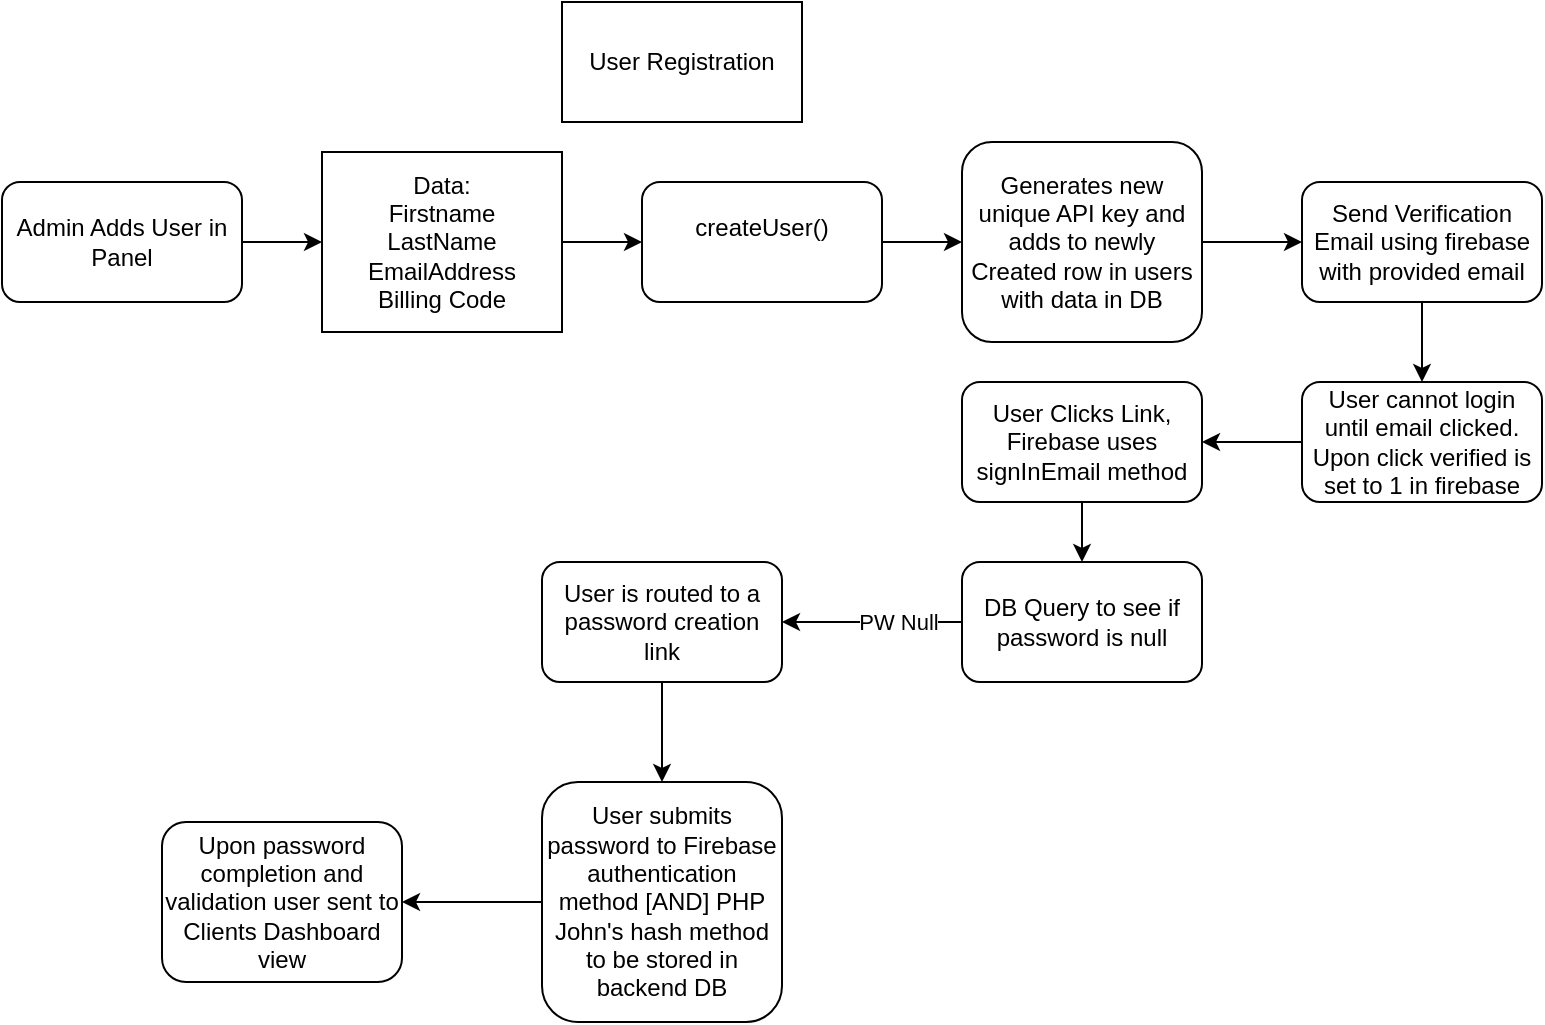 <mxfile version="15.1.4" type="github">
  <diagram id="C5RBs43oDa-KdzZeNtuy" name="Page-1">
    <mxGraphModel dx="1163" dy="548" grid="1" gridSize="10" guides="1" tooltips="1" connect="1" arrows="1" fold="1" page="1" pageScale="1" pageWidth="827" pageHeight="1169" math="0" shadow="0">
      <root>
        <mxCell id="WIyWlLk6GJQsqaUBKTNV-0" />
        <mxCell id="WIyWlLk6GJQsqaUBKTNV-1" parent="WIyWlLk6GJQsqaUBKTNV-0" />
        <mxCell id="b6L-lH3KIi2RuOBNaned-25" value="" style="edgeStyle=orthogonalEdgeStyle;rounded=0;orthogonalLoop=1;jettySize=auto;html=1;" edge="1" parent="WIyWlLk6GJQsqaUBKTNV-1" source="b6L-lH3KIi2RuOBNaned-0" target="b6L-lH3KIi2RuOBNaned-5">
          <mxGeometry relative="1" as="geometry" />
        </mxCell>
        <mxCell id="b6L-lH3KIi2RuOBNaned-0" value="Admin Adds User in Panel" style="rounded=1;whiteSpace=wrap;html=1;" vertex="1" parent="WIyWlLk6GJQsqaUBKTNV-1">
          <mxGeometry x="40" y="90" width="120" height="60" as="geometry" />
        </mxCell>
        <mxCell id="b6L-lH3KIi2RuOBNaned-2" value="User Registration" style="rounded=0;whiteSpace=wrap;html=1;" vertex="1" parent="WIyWlLk6GJQsqaUBKTNV-1">
          <mxGeometry x="320" width="120" height="60" as="geometry" />
        </mxCell>
        <mxCell id="b6L-lH3KIi2RuOBNaned-24" value="" style="edgeStyle=orthogonalEdgeStyle;rounded=0;orthogonalLoop=1;jettySize=auto;html=1;" edge="1" parent="WIyWlLk6GJQsqaUBKTNV-1" source="b6L-lH3KIi2RuOBNaned-5" target="b6L-lH3KIi2RuOBNaned-6">
          <mxGeometry relative="1" as="geometry" />
        </mxCell>
        <mxCell id="b6L-lH3KIi2RuOBNaned-5" value="&lt;div&gt;Data:&lt;/div&gt;&lt;div&gt;Firstname&lt;/div&gt;&lt;div&gt;LastName&lt;/div&gt;&lt;div&gt;EmailAddress&lt;/div&gt;&lt;div&gt;Billing Code&lt;br&gt;&lt;/div&gt;" style="rounded=0;whiteSpace=wrap;html=1;" vertex="1" parent="WIyWlLk6GJQsqaUBKTNV-1">
          <mxGeometry x="200" y="75" width="120" height="90" as="geometry" />
        </mxCell>
        <mxCell id="b6L-lH3KIi2RuOBNaned-29" style="edgeStyle=orthogonalEdgeStyle;rounded=0;orthogonalLoop=1;jettySize=auto;html=1;" edge="1" parent="WIyWlLk6GJQsqaUBKTNV-1" source="b6L-lH3KIi2RuOBNaned-6" target="b6L-lH3KIi2RuOBNaned-10">
          <mxGeometry relative="1" as="geometry" />
        </mxCell>
        <mxCell id="b6L-lH3KIi2RuOBNaned-6" value="&lt;div&gt;createUser()&lt;/div&gt;&lt;div&gt;&lt;br&gt;&lt;/div&gt;" style="rounded=1;whiteSpace=wrap;html=1;" vertex="1" parent="WIyWlLk6GJQsqaUBKTNV-1">
          <mxGeometry x="360" y="90" width="120" height="60" as="geometry" />
        </mxCell>
        <mxCell id="b6L-lH3KIi2RuOBNaned-30" style="edgeStyle=orthogonalEdgeStyle;rounded=0;orthogonalLoop=1;jettySize=auto;html=1;" edge="1" parent="WIyWlLk6GJQsqaUBKTNV-1" source="b6L-lH3KIi2RuOBNaned-10" target="b6L-lH3KIi2RuOBNaned-14">
          <mxGeometry relative="1" as="geometry" />
        </mxCell>
        <mxCell id="b6L-lH3KIi2RuOBNaned-10" value="&lt;div&gt;Generates new unique API key and adds to newly&lt;br&gt;&lt;/div&gt;&lt;div&gt;Created row in users with data in DB&lt;/div&gt;" style="rounded=1;whiteSpace=wrap;html=1;" vertex="1" parent="WIyWlLk6GJQsqaUBKTNV-1">
          <mxGeometry x="520" y="70" width="120" height="100" as="geometry" />
        </mxCell>
        <mxCell id="b6L-lH3KIi2RuOBNaned-19" value="" style="edgeStyle=orthogonalEdgeStyle;rounded=0;orthogonalLoop=1;jettySize=auto;html=1;" edge="1" parent="WIyWlLk6GJQsqaUBKTNV-1" source="b6L-lH3KIi2RuOBNaned-14" target="b6L-lH3KIi2RuOBNaned-18">
          <mxGeometry relative="1" as="geometry" />
        </mxCell>
        <mxCell id="b6L-lH3KIi2RuOBNaned-14" value="Send Verification Email using firebase with provided email" style="rounded=1;whiteSpace=wrap;html=1;" vertex="1" parent="WIyWlLk6GJQsqaUBKTNV-1">
          <mxGeometry x="690" y="90" width="120" height="60" as="geometry" />
        </mxCell>
        <mxCell id="b6L-lH3KIi2RuOBNaned-35" style="edgeStyle=orthogonalEdgeStyle;rounded=0;orthogonalLoop=1;jettySize=auto;html=1;" edge="1" parent="WIyWlLk6GJQsqaUBKTNV-1" source="b6L-lH3KIi2RuOBNaned-18" target="b6L-lH3KIi2RuOBNaned-20">
          <mxGeometry relative="1" as="geometry">
            <mxPoint x="640" y="290" as="targetPoint" />
          </mxGeometry>
        </mxCell>
        <mxCell id="b6L-lH3KIi2RuOBNaned-18" value="User cannot login until email clicked. Upon click verified is set to 1 in firebase" style="rounded=1;whiteSpace=wrap;html=1;" vertex="1" parent="WIyWlLk6GJQsqaUBKTNV-1">
          <mxGeometry x="690" y="190" width="120" height="60" as="geometry" />
        </mxCell>
        <mxCell id="b6L-lH3KIi2RuOBNaned-36" style="edgeStyle=orthogonalEdgeStyle;rounded=0;orthogonalLoop=1;jettySize=auto;html=1;" edge="1" parent="WIyWlLk6GJQsqaUBKTNV-1" source="b6L-lH3KIi2RuOBNaned-20" target="b6L-lH3KIi2RuOBNaned-31">
          <mxGeometry relative="1" as="geometry">
            <mxPoint x="520" y="360" as="targetPoint" />
            <Array as="points" />
          </mxGeometry>
        </mxCell>
        <mxCell id="b6L-lH3KIi2RuOBNaned-20" value="User Clicks Link, Firebase uses signInEmail method" style="rounded=1;whiteSpace=wrap;html=1;" vertex="1" parent="WIyWlLk6GJQsqaUBKTNV-1">
          <mxGeometry x="520" y="190" width="120" height="60" as="geometry" />
        </mxCell>
        <mxCell id="b6L-lH3KIi2RuOBNaned-22" value="Upon password completion and validation user sent to Clients Dashboard view" style="rounded=1;whiteSpace=wrap;html=1;" vertex="1" parent="WIyWlLk6GJQsqaUBKTNV-1">
          <mxGeometry x="120" y="410" width="120" height="80" as="geometry" />
        </mxCell>
        <mxCell id="b6L-lH3KIi2RuOBNaned-39" style="edgeStyle=orthogonalEdgeStyle;rounded=0;orthogonalLoop=1;jettySize=auto;html=1;" edge="1" parent="WIyWlLk6GJQsqaUBKTNV-1" source="b6L-lH3KIi2RuOBNaned-31" target="b6L-lH3KIi2RuOBNaned-38">
          <mxGeometry relative="1" as="geometry" />
        </mxCell>
        <mxCell id="b6L-lH3KIi2RuOBNaned-40" value="PW Null" style="edgeLabel;html=1;align=center;verticalAlign=middle;resizable=0;points=[];" vertex="1" connectable="0" parent="b6L-lH3KIi2RuOBNaned-39">
          <mxGeometry x="-0.289" relative="1" as="geometry">
            <mxPoint as="offset" />
          </mxGeometry>
        </mxCell>
        <mxCell id="b6L-lH3KIi2RuOBNaned-31" value="DB Query to see if password is null" style="rounded=1;whiteSpace=wrap;html=1;" vertex="1" parent="WIyWlLk6GJQsqaUBKTNV-1">
          <mxGeometry x="520" y="280" width="120" height="60" as="geometry" />
        </mxCell>
        <mxCell id="b6L-lH3KIi2RuOBNaned-42" value="" style="edgeStyle=orthogonalEdgeStyle;rounded=0;orthogonalLoop=1;jettySize=auto;html=1;" edge="1" parent="WIyWlLk6GJQsqaUBKTNV-1" source="b6L-lH3KIi2RuOBNaned-38" target="b6L-lH3KIi2RuOBNaned-41">
          <mxGeometry relative="1" as="geometry" />
        </mxCell>
        <mxCell id="b6L-lH3KIi2RuOBNaned-38" value="User is routed to a password creation link" style="rounded=1;whiteSpace=wrap;html=1;" vertex="1" parent="WIyWlLk6GJQsqaUBKTNV-1">
          <mxGeometry x="310" y="280" width="120" height="60" as="geometry" />
        </mxCell>
        <mxCell id="b6L-lH3KIi2RuOBNaned-43" style="edgeStyle=orthogonalEdgeStyle;rounded=0;orthogonalLoop=1;jettySize=auto;html=1;entryX=1;entryY=0.5;entryDx=0;entryDy=0;" edge="1" parent="WIyWlLk6GJQsqaUBKTNV-1" source="b6L-lH3KIi2RuOBNaned-41" target="b6L-lH3KIi2RuOBNaned-22">
          <mxGeometry relative="1" as="geometry" />
        </mxCell>
        <mxCell id="b6L-lH3KIi2RuOBNaned-41" value="User submits password to Firebase authentication method [AND] PHP John&#39;s hash method to be stored in backend DB" style="whiteSpace=wrap;html=1;rounded=1;" vertex="1" parent="WIyWlLk6GJQsqaUBKTNV-1">
          <mxGeometry x="310" y="390" width="120" height="120" as="geometry" />
        </mxCell>
      </root>
    </mxGraphModel>
  </diagram>
</mxfile>

